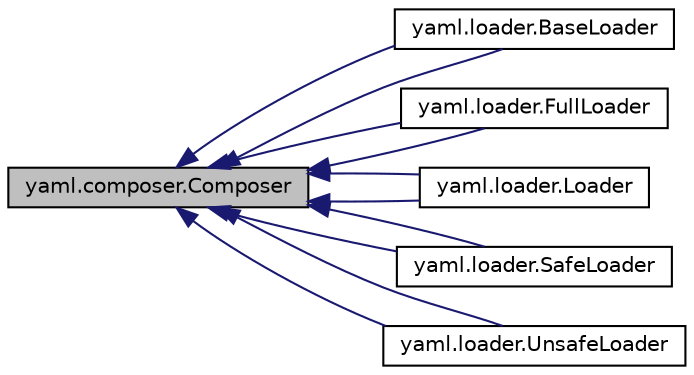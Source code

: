 digraph "yaml.composer.Composer"
{
 // LATEX_PDF_SIZE
  edge [fontname="Helvetica",fontsize="10",labelfontname="Helvetica",labelfontsize="10"];
  node [fontname="Helvetica",fontsize="10",shape=record];
  rankdir="LR";
  Node1 [label="yaml.composer.Composer",height=0.2,width=0.4,color="black", fillcolor="grey75", style="filled", fontcolor="black",tooltip=" "];
  Node1 -> Node2 [dir="back",color="midnightblue",fontsize="10",style="solid",fontname="Helvetica"];
  Node2 [label="yaml.loader.BaseLoader",height=0.2,width=0.4,color="black", fillcolor="white", style="filled",URL="$classyaml_1_1loader_1_1BaseLoader.html",tooltip=" "];
  Node1 -> Node2 [dir="back",color="midnightblue",fontsize="10",style="solid",fontname="Helvetica"];
  Node1 -> Node3 [dir="back",color="midnightblue",fontsize="10",style="solid",fontname="Helvetica"];
  Node3 [label="yaml.loader.FullLoader",height=0.2,width=0.4,color="black", fillcolor="white", style="filled",URL="$classyaml_1_1loader_1_1FullLoader.html",tooltip=" "];
  Node1 -> Node3 [dir="back",color="midnightblue",fontsize="10",style="solid",fontname="Helvetica"];
  Node1 -> Node4 [dir="back",color="midnightblue",fontsize="10",style="solid",fontname="Helvetica"];
  Node4 [label="yaml.loader.Loader",height=0.2,width=0.4,color="black", fillcolor="white", style="filled",URL="$classyaml_1_1loader_1_1Loader.html",tooltip=" "];
  Node1 -> Node4 [dir="back",color="midnightblue",fontsize="10",style="solid",fontname="Helvetica"];
  Node1 -> Node5 [dir="back",color="midnightblue",fontsize="10",style="solid",fontname="Helvetica"];
  Node5 [label="yaml.loader.SafeLoader",height=0.2,width=0.4,color="black", fillcolor="white", style="filled",URL="$classyaml_1_1loader_1_1SafeLoader.html",tooltip=" "];
  Node1 -> Node5 [dir="back",color="midnightblue",fontsize="10",style="solid",fontname="Helvetica"];
  Node1 -> Node6 [dir="back",color="midnightblue",fontsize="10",style="solid",fontname="Helvetica"];
  Node6 [label="yaml.loader.UnsafeLoader",height=0.2,width=0.4,color="black", fillcolor="white", style="filled",URL="$classyaml_1_1loader_1_1UnsafeLoader.html",tooltip=" "];
  Node1 -> Node6 [dir="back",color="midnightblue",fontsize="10",style="solid",fontname="Helvetica"];
}
